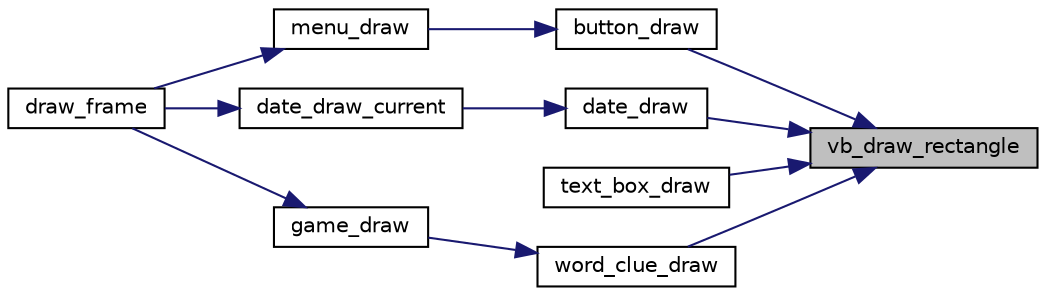 digraph "vb_draw_rectangle"
{
 // LATEX_PDF_SIZE
  edge [fontname="Helvetica",fontsize="10",labelfontname="Helvetica",labelfontsize="10"];
  node [fontname="Helvetica",fontsize="10",shape=record];
  rankdir="RL";
  Node1 [label="vb_draw_rectangle",height=0.2,width=0.4,color="black", fillcolor="grey75", style="filled", fontcolor="black",tooltip="Draws a rectangle in the given buffer in the given coordinates with the given height and width with t..."];
  Node1 -> Node2 [dir="back",color="midnightblue",fontsize="10",style="solid",fontname="Helvetica"];
  Node2 [label="button_draw",height=0.2,width=0.4,color="black", fillcolor="white", style="filled",URL="$group__button.html#ga5b499ecd345cc4ab20cb3194a01fc937",tooltip="Draws a given button to the given buffer."];
  Node2 -> Node3 [dir="back",color="midnightblue",fontsize="10",style="solid",fontname="Helvetica"];
  Node3 [label="menu_draw",height=0.2,width=0.4,color="black", fillcolor="white", style="filled",URL="$group__menu.html#ga35731eaa9442f8db276220d9fc77dcf6",tooltip="Draws the menu according to its state to the back buffer."];
  Node3 -> Node4 [dir="back",color="midnightblue",fontsize="10",style="solid",fontname="Helvetica"];
  Node4 [label="draw_frame",height=0.2,width=0.4,color="black", fillcolor="white", style="filled",URL="$group__dispatcher.html#ga1265a5e2843f2b1c45ad05ae61de7000",tooltip="Draws the frame to the back buffer and flips the buffers."];
  Node1 -> Node5 [dir="back",color="midnightblue",fontsize="10",style="solid",fontname="Helvetica"];
  Node5 [label="date_draw",height=0.2,width=0.4,color="black", fillcolor="white", style="filled",URL="$group__date.html#ga4935ca0b464c660a91e7f725da5149ae",tooltip="Draws a date to the given screen coordiantes."];
  Node5 -> Node6 [dir="back",color="midnightblue",fontsize="10",style="solid",fontname="Helvetica"];
  Node6 [label="date_draw_current",height=0.2,width=0.4,color="black", fillcolor="white", style="filled",URL="$group__date.html#gac6b60c120a9b43280cf175cc7fb7f047",tooltip="Draws the current date to the top left corner of the screen."];
  Node6 -> Node4 [dir="back",color="midnightblue",fontsize="10",style="solid",fontname="Helvetica"];
  Node1 -> Node7 [dir="back",color="midnightblue",fontsize="10",style="solid",fontname="Helvetica"];
  Node7 [label="text_box_draw",height=0.2,width=0.4,color="black", fillcolor="white", style="filled",URL="$group__textbox.html#ga0d7efee1fe6e5b861c311b6cc4cfd201",tooltip="Draws a given text box to the given buffer."];
  Node1 -> Node8 [dir="back",color="midnightblue",fontsize="10",style="solid",fontname="Helvetica"];
  Node8 [label="word_clue_draw",height=0.2,width=0.4,color="black", fillcolor="white", style="filled",URL="$group__clue.html#gaf2e81417151218db37a0250f64f2f825",tooltip="Draws a given word clue to the given buffer on the given coordinates."];
  Node8 -> Node9 [dir="back",color="midnightblue",fontsize="10",style="solid",fontname="Helvetica"];
  Node9 [label="game_draw",height=0.2,width=0.4,color="black", fillcolor="white", style="filled",URL="$group__game.html#ga656ca85eff33877022fd939d29f23822",tooltip="Draws the game screen to the back buffer."];
  Node9 -> Node4 [dir="back",color="midnightblue",fontsize="10",style="solid",fontname="Helvetica"];
}
